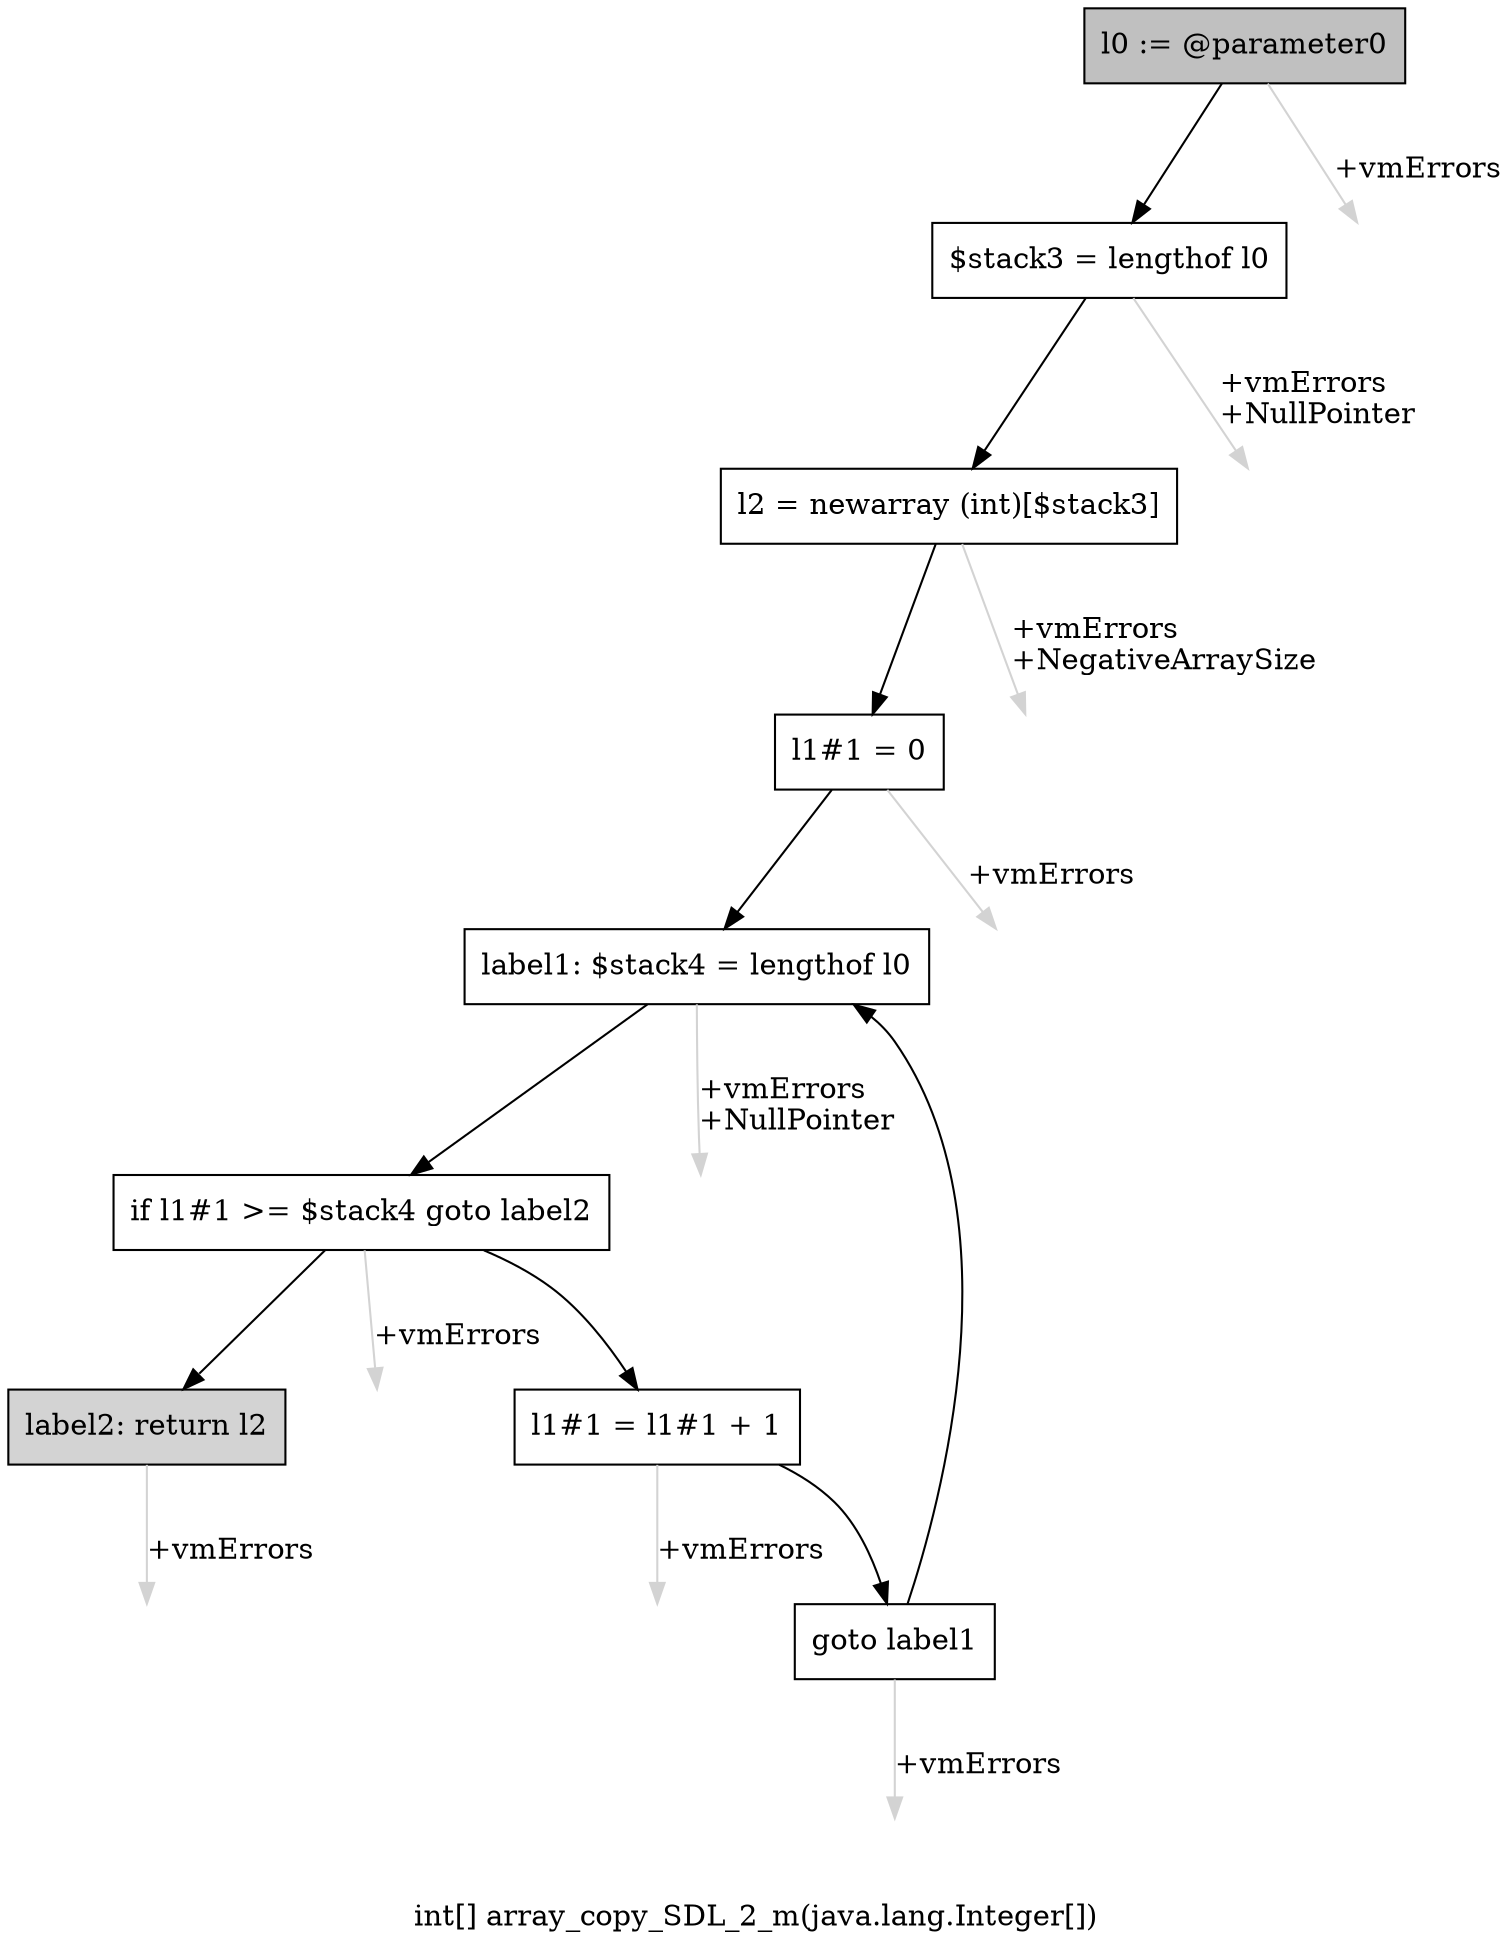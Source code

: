digraph "int[] array_copy_SDL_2_m(java.lang.Integer[])" {
    label="int[] array_copy_SDL_2_m(java.lang.Integer[])";
    node [shape=box];
    "0" [style=filled,fillcolor=gray,label="l0 := @parameter0",];
    "1" [label="$stack3 = lengthof l0",];
    "0"->"1" [color=black,];
    "9" [style=invis,label="Esc",];
    "0"->"9" [color=lightgray,label="\l+vmErrors",];
    "2" [label="l2 = newarray (int)[$stack3]",];
    "1"->"2" [color=black,];
    "10" [style=invis,label="Esc",];
    "1"->"10" [color=lightgray,label="\l+vmErrors\l+NullPointer",];
    "3" [label="l1#1 = 0",];
    "2"->"3" [color=black,];
    "11" [style=invis,label="Esc",];
    "2"->"11" [color=lightgray,label="\l+vmErrors\l+NegativeArraySize",];
    "4" [label="label1: $stack4 = lengthof l0",];
    "3"->"4" [color=black,];
    "12" [style=invis,label="Esc",];
    "3"->"12" [color=lightgray,label="\l+vmErrors",];
    "5" [label="if l1#1 >= $stack4 goto label2",];
    "4"->"5" [color=black,];
    "13" [style=invis,label="Esc",];
    "4"->"13" [color=lightgray,label="\l+vmErrors\l+NullPointer",];
    "6" [label="l1#1 = l1#1 + 1",];
    "5"->"6" [color=black,];
    "8" [style=filled,fillcolor=lightgray,label="label2: return l2",];
    "5"->"8" [color=black,];
    "14" [style=invis,label="Esc",];
    "5"->"14" [color=lightgray,label="\l+vmErrors",];
    "7" [label="goto label1",];
    "6"->"7" [color=black,];
    "15" [style=invis,label="Esc",];
    "6"->"15" [color=lightgray,label="\l+vmErrors",];
    "7"->"4" [color=black,];
    "16" [style=invis,label="Esc",];
    "7"->"16" [color=lightgray,label="\l+vmErrors",];
    "17" [style=invis,label="Esc",];
    "8"->"17" [color=lightgray,label="\l+vmErrors",];
}
